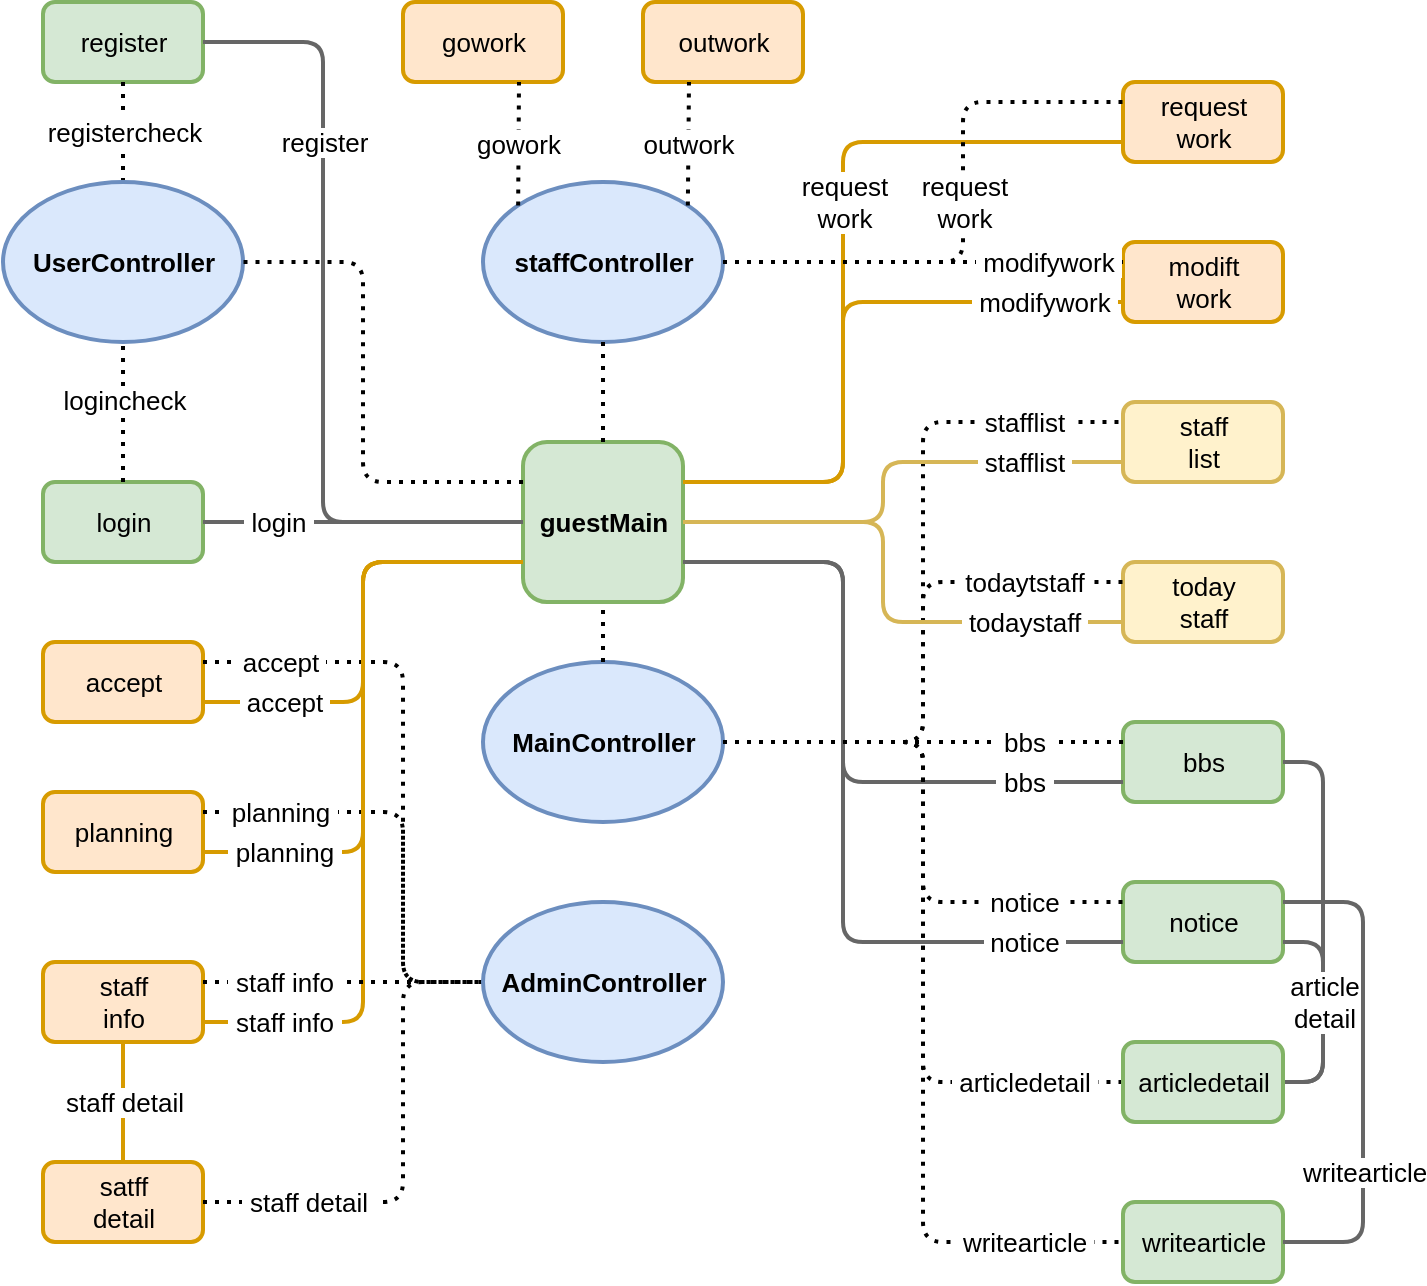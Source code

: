 <mxfile version="11.0.4" type="device"><diagram name="Antpeople" id="c7558073-3199-34d8-9f00-42111426c3f3"><mxGraphModel dx="3581" dy="1460" grid="1" gridSize="10" guides="1" tooltips="1" connect="1" arrows="1" fold="1" page="1" pageScale="1" pageWidth="826" pageHeight="1169" background="#ffffff" math="0" shadow="0"><root><mxCell id="0"/><mxCell id="1" parent="0"/><mxCell id="a_1RvsetC4PtcQDAW9_A-1" value="staffController" style="ellipse;whiteSpace=wrap;html=1;fillColor=#dae8fc;strokeColor=#6c8ebf;strokeWidth=2;fontStyle=1;fontSize=13;" parent="1" vertex="1"><mxGeometry x="-513.5" y="330" width="120" height="80" as="geometry"/></mxCell><mxCell id="a_1RvsetC4PtcQDAW9_A-2" value="login" style="rounded=1;whiteSpace=wrap;html=1;fillColor=#d5e8d4;strokeColor=#82b366;strokeWidth=2;fontStyle=0;fontSize=13;" parent="1" vertex="1"><mxGeometry x="-733.5" y="480" width="80" height="40" as="geometry"/></mxCell><mxCell id="a_1RvsetC4PtcQDAW9_A-3" value="register" style="rounded=1;whiteSpace=wrap;html=1;fillColor=#d5e8d4;strokeColor=#82b366;strokeWidth=2;fontStyle=0;fontSize=13;" parent="1" vertex="1"><mxGeometry x="-733.5" y="240" width="80" height="40" as="geometry"/></mxCell><mxCell id="a_1RvsetC4PtcQDAW9_A-5" value="guestMain" style="rounded=1;whiteSpace=wrap;html=1;fillColor=#d5e8d4;strokeColor=#82b366;strokeWidth=2;fontStyle=1;fontSize=13;" parent="1" vertex="1"><mxGeometry x="-493.5" y="460" width="80" height="80" as="geometry"/></mxCell><mxCell id="a_1RvsetC4PtcQDAW9_A-6" value="staff&lt;br style=&quot;font-size: 13px;&quot;&gt;list" style="rounded=1;whiteSpace=wrap;html=1;fillColor=#fff2cc;strokeColor=#d6b656;strokeWidth=2;fontStyle=0;fontSize=13;" parent="1" vertex="1"><mxGeometry x="-193.5" y="440" width="80" height="40" as="geometry"/></mxCell><mxCell id="a_1RvsetC4PtcQDAW9_A-7" value="today&lt;br style=&quot;font-size: 13px;&quot;&gt;staff" style="rounded=1;whiteSpace=wrap;html=1;fillColor=#fff2cc;strokeColor=#d6b656;strokeWidth=2;fontStyle=0;fontSize=13;" parent="1" vertex="1"><mxGeometry x="-193.5" y="520" width="80" height="40" as="geometry"/></mxCell><mxCell id="a_1RvsetC4PtcQDAW9_A-8" value="bbs" style="rounded=1;whiteSpace=wrap;html=1;fillColor=#d5e8d4;strokeColor=#82b366;strokeWidth=2;fontStyle=0;fontSize=13;" parent="1" vertex="1"><mxGeometry x="-193.5" y="600" width="80" height="40" as="geometry"/></mxCell><mxCell id="a_1RvsetC4PtcQDAW9_A-9" value="notice" style="rounded=1;whiteSpace=wrap;html=1;fillColor=#d5e8d4;strokeColor=#82b366;strokeWidth=2;fontStyle=0;fontSize=13;" parent="1" vertex="1"><mxGeometry x="-193.5" y="680" width="80" height="40" as="geometry"/></mxCell><mxCell id="a_1RvsetC4PtcQDAW9_A-10" value="&amp;nbsp;stafflist&amp;nbsp;" style="endArrow=none;dashed=1;html=1;entryX=0;entryY=0.25;entryDx=0;entryDy=0;exitX=1;exitY=0.5;exitDx=0;exitDy=0;dashPattern=1 2;strokeWidth=2;fontStyle=0;fontSize=13;" parent="1" source="a_1RvsetC4PtcQDAW9_A-35" target="a_1RvsetC4PtcQDAW9_A-6" edge="1"><mxGeometry x="0.722" width="50" height="50" relative="1" as="geometry"><mxPoint x="-753.5" y="730" as="sourcePoint"/><mxPoint x="-703.5" y="680" as="targetPoint"/><Array as="points"><mxPoint x="-293.5" y="610"/><mxPoint x="-293.5" y="450"/></Array><mxPoint as="offset"/></mxGeometry></mxCell><mxCell id="a_1RvsetC4PtcQDAW9_A-11" value="" style="endArrow=none;dashed=1;html=1;entryX=0.5;entryY=1;entryDx=0;entryDy=0;exitX=0.5;exitY=0;exitDx=0;exitDy=0;dashPattern=1 2;strokeWidth=2;fontStyle=0;fontSize=13;" parent="1" source="a_1RvsetC4PtcQDAW9_A-5" target="a_1RvsetC4PtcQDAW9_A-1" edge="1"><mxGeometry width="50" height="50" relative="1" as="geometry"><mxPoint x="-753.5" y="730" as="sourcePoint"/><mxPoint x="-703.5" y="680" as="targetPoint"/></mxGeometry></mxCell><mxCell id="a_1RvsetC4PtcQDAW9_A-12" value="&amp;nbsp;todaytstaff&amp;nbsp;" style="endArrow=none;dashed=1;html=1;entryX=0;entryY=0.25;entryDx=0;entryDy=0;exitX=1;exitY=0.5;exitDx=0;exitDy=0;dashPattern=1 2;strokeWidth=2;fontStyle=0;fontSize=13;" parent="1" source="a_1RvsetC4PtcQDAW9_A-35" target="a_1RvsetC4PtcQDAW9_A-7" edge="1"><mxGeometry x="0.643" width="50" height="50" relative="1" as="geometry"><mxPoint x="-383.5" y="389.759" as="sourcePoint"/><mxPoint x="-183.5" y="280.103" as="targetPoint"/><Array as="points"><mxPoint x="-293.5" y="610"/><mxPoint x="-293.5" y="530"/></Array><mxPoint as="offset"/></mxGeometry></mxCell><mxCell id="a_1RvsetC4PtcQDAW9_A-13" value="&amp;nbsp;bbs&amp;nbsp;" style="endArrow=none;dashed=1;html=1;entryX=0;entryY=0.25;entryDx=0;entryDy=0;exitX=1;exitY=0.5;exitDx=0;exitDy=0;dashPattern=1 2;strokeWidth=2;fontStyle=0;fontSize=13;" parent="1" source="a_1RvsetC4PtcQDAW9_A-35" target="a_1RvsetC4PtcQDAW9_A-8" edge="1"><mxGeometry x="0.5" width="50" height="50" relative="1" as="geometry"><mxPoint x="-383.5" y="389.759" as="sourcePoint"/><mxPoint x="-183.5" y="400.103" as="targetPoint"/><Array as="points"/><mxPoint as="offset"/></mxGeometry></mxCell><mxCell id="a_1RvsetC4PtcQDAW9_A-14" value="&amp;nbsp;notice&amp;nbsp;" style="endArrow=none;dashed=1;html=1;entryX=0;entryY=0.25;entryDx=0;entryDy=0;exitX=1;exitY=0.5;exitDx=0;exitDy=0;dashPattern=1 2;strokeWidth=2;fontStyle=0;fontSize=13;" parent="1" source="a_1RvsetC4PtcQDAW9_A-35" target="a_1RvsetC4PtcQDAW9_A-9" edge="1"><mxGeometry x="0.643" width="50" height="50" relative="1" as="geometry"><mxPoint x="-383.5" y="389.759" as="sourcePoint"/><mxPoint x="-183.5" y="520.103" as="targetPoint"/><Array as="points"><mxPoint x="-293.5" y="610"/><mxPoint x="-293.5" y="690"/></Array><mxPoint as="offset"/></mxGeometry></mxCell><mxCell id="a_1RvsetC4PtcQDAW9_A-15" value="registercheck" style="endArrow=none;dashed=1;html=1;entryX=0.5;entryY=0;entryDx=0;entryDy=0;exitX=0.5;exitY=1;exitDx=0;exitDy=0;dashPattern=1 2;strokeWidth=2;fontStyle=0;fontSize=13;" parent="1" source="a_1RvsetC4PtcQDAW9_A-3" target="a_1RvsetC4PtcQDAW9_A-33" edge="1"><mxGeometry width="50" height="50" relative="1" as="geometry"><mxPoint x="-753.5" y="650" as="sourcePoint"/><mxPoint x="-703.5" y="600" as="targetPoint"/><Array as="points"/><mxPoint as="offset"/></mxGeometry></mxCell><mxCell id="a_1RvsetC4PtcQDAW9_A-16" value="logincheck" style="endArrow=none;dashed=1;html=1;exitX=0.5;exitY=0;exitDx=0;exitDy=0;entryX=0.5;entryY=1;entryDx=0;entryDy=0;dashPattern=1 2;strokeWidth=2;fontStyle=0;fontSize=13;" parent="1" source="a_1RvsetC4PtcQDAW9_A-2" target="a_1RvsetC4PtcQDAW9_A-33" edge="1"><mxGeometry x="0.167" width="50" height="50" relative="1" as="geometry"><mxPoint x="-753.5" y="650" as="sourcePoint"/><mxPoint x="-703.5" y="600" as="targetPoint"/><Array as="points"/><mxPoint as="offset"/></mxGeometry></mxCell><mxCell id="a_1RvsetC4PtcQDAW9_A-17" value="&amp;nbsp;login&amp;nbsp;" style="endArrow=none;html=1;exitX=1;exitY=0.5;exitDx=0;exitDy=0;rounded=1;strokeWidth=2;entryX=0;entryY=0.5;entryDx=0;entryDy=0;fontStyle=0;fontSize=13;jumpSize=6;fillColor=#f5f5f5;strokeColor=#666666;" parent="1" source="a_1RvsetC4PtcQDAW9_A-2" target="a_1RvsetC4PtcQDAW9_A-5" edge="1"><mxGeometry x="-0.529" width="50" height="50" relative="1" as="geometry"><mxPoint x="-783.5" y="445" as="sourcePoint"/><mxPoint x="-536.5" y="420" as="targetPoint"/><Array as="points"/><mxPoint as="offset"/></mxGeometry></mxCell><mxCell id="a_1RvsetC4PtcQDAW9_A-18" value="register" style="endArrow=none;html=1;exitX=1;exitY=0.5;exitDx=0;exitDy=0;entryX=0;entryY=0.5;entryDx=0;entryDy=0;rounded=1;strokeWidth=2;fontStyle=0;fontSize=13;jumpSize=6;fillColor=#f5f5f5;strokeColor=#666666;" parent="1" source="a_1RvsetC4PtcQDAW9_A-3" target="a_1RvsetC4PtcQDAW9_A-5" edge="1"><mxGeometry x="-0.451" width="50" height="50" relative="1" as="geometry"><mxPoint x="-793.5" y="650" as="sourcePoint"/><mxPoint x="-533.5" y="420" as="targetPoint"/><Array as="points"><mxPoint x="-593.5" y="260"/><mxPoint x="-593.5" y="500"/></Array><mxPoint as="offset"/></mxGeometry></mxCell><mxCell id="a_1RvsetC4PtcQDAW9_A-19" value="&amp;nbsp;todaystaff&amp;nbsp;" style="endArrow=none;html=1;strokeWidth=2;entryX=0;entryY=0.75;entryDx=0;entryDy=0;exitX=1;exitY=0.5;exitDx=0;exitDy=0;fillColor=#fff2cc;strokeColor=#d6b656;fontStyle=0;fontSize=13;" parent="1" source="a_1RvsetC4PtcQDAW9_A-5" target="a_1RvsetC4PtcQDAW9_A-7" edge="1"><mxGeometry x="0.63" width="50" height="50" relative="1" as="geometry"><mxPoint x="-353.5" y="580" as="sourcePoint"/><mxPoint x="-303.5" y="530" as="targetPoint"/><Array as="points"><mxPoint x="-313.5" y="500"/><mxPoint x="-313.5" y="550"/></Array><mxPoint as="offset"/></mxGeometry></mxCell><mxCell id="a_1RvsetC4PtcQDAW9_A-20" value="&amp;nbsp;notice&amp;nbsp;" style="endArrow=none;html=1;strokeWidth=2;exitX=1;exitY=0.75;exitDx=0;exitDy=0;entryX=0;entryY=0.75;entryDx=0;entryDy=0;fontStyle=0;fontSize=13;jumpSize=6;fillColor=#f5f5f5;strokeColor=#666666;" parent="1" source="a_1RvsetC4PtcQDAW9_A-5" target="a_1RvsetC4PtcQDAW9_A-9" edge="1"><mxGeometry x="0.756" width="50" height="50" relative="1" as="geometry"><mxPoint x="-353.5" y="580" as="sourcePoint"/><mxPoint x="-303.5" y="530" as="targetPoint"/><Array as="points"><mxPoint x="-333.5" y="520"/><mxPoint x="-333.5" y="710"/></Array><mxPoint as="offset"/></mxGeometry></mxCell><mxCell id="a_1RvsetC4PtcQDAW9_A-21" value="gowork" style="rounded=1;whiteSpace=wrap;html=1;fillColor=#ffe6cc;strokeColor=#d79b00;strokeWidth=2;fontStyle=0;fontSize=13;" parent="1" vertex="1"><mxGeometry x="-553.5" y="240" width="80" height="40" as="geometry"/></mxCell><mxCell id="a_1RvsetC4PtcQDAW9_A-22" value="outwork" style="rounded=1;whiteSpace=wrap;html=1;fillColor=#ffe6cc;strokeColor=#d79b00;strokeWidth=2;fontStyle=0;fontSize=13;" parent="1" vertex="1"><mxGeometry x="-433.5" y="240" width="80" height="40" as="geometry"/></mxCell><mxCell id="a_1RvsetC4PtcQDAW9_A-23" value="gowork" style="endArrow=none;dashed=1;html=1;strokeWidth=2;exitX=0;exitY=0;exitDx=0;exitDy=0;dashPattern=1 2;fontStyle=0;fontSize=13;" parent="1" source="a_1RvsetC4PtcQDAW9_A-1" edge="1"><mxGeometry width="50" height="50" relative="1" as="geometry"><mxPoint x="-493.5" y="300" as="sourcePoint"/><mxPoint x="-495.5" y="280" as="targetPoint"/></mxGeometry></mxCell><mxCell id="a_1RvsetC4PtcQDAW9_A-24" value="outwork" style="endArrow=none;dashed=1;html=1;strokeWidth=2;exitX=1;exitY=0;exitDx=0;exitDy=0;dashPattern=1 2;fontStyle=0;fontSize=13;" parent="1" source="a_1RvsetC4PtcQDAW9_A-1" edge="1"><mxGeometry width="50" height="50" relative="1" as="geometry"><mxPoint x="-483.5" y="310" as="sourcePoint"/><mxPoint x="-410.5" y="280" as="targetPoint"/><Array as="points"/></mxGeometry></mxCell><mxCell id="a_1RvsetC4PtcQDAW9_A-25" value="request&lt;br style=&quot;font-size: 13px;&quot;&gt;work" style="rounded=1;whiteSpace=wrap;html=1;fillColor=#ffe6cc;strokeColor=#d79b00;strokeWidth=2;fontStyle=0;fontSize=13;" parent="1" vertex="1"><mxGeometry x="-193.5" y="280" width="80" height="40" as="geometry"/></mxCell><mxCell id="a_1RvsetC4PtcQDAW9_A-26" value="modift&lt;br style=&quot;font-size: 13px;&quot;&gt;work" style="rounded=1;whiteSpace=wrap;html=1;fillColor=#ffe6cc;strokeColor=#d79b00;strokeWidth=2;fontStyle=0;fontSize=13;" parent="1" vertex="1"><mxGeometry x="-193.5" y="360" width="80" height="40" as="geometry"/></mxCell><mxCell id="a_1RvsetC4PtcQDAW9_A-27" value="request&lt;br&gt;work" style="endArrow=none;html=1;strokeWidth=2;exitX=1;exitY=0.25;exitDx=0;exitDy=0;entryX=0;entryY=0.75;entryDx=0;entryDy=0;fillColor=#ffe6cc;strokeColor=#d79b00;fontStyle=0;fontSize=13;" parent="1" source="a_1RvsetC4PtcQDAW9_A-5" target="a_1RvsetC4PtcQDAW9_A-25" edge="1"><mxGeometry x="0.128" width="50" height="50" relative="1" as="geometry"><mxPoint x="-323.5" y="234" as="sourcePoint"/><mxPoint x="-273.5" y="184" as="targetPoint"/><Array as="points"><mxPoint x="-333.5" y="480"/><mxPoint x="-333.5" y="310"/></Array><mxPoint as="offset"/></mxGeometry></mxCell><mxCell id="a_1RvsetC4PtcQDAW9_A-28" value="&amp;nbsp;modifywork&amp;nbsp;" style="endArrow=none;dashed=1;html=1;strokeWidth=2;entryX=0;entryY=0.25;entryDx=0;entryDy=0;exitX=1;exitY=0.5;exitDx=0;exitDy=0;dashPattern=1 2;fontStyle=0;fontSize=13;" parent="1" source="a_1RvsetC4PtcQDAW9_A-1" target="a_1RvsetC4PtcQDAW9_A-26" edge="1"><mxGeometry x="0.619" width="50" height="50" relative="1" as="geometry"><mxPoint x="-323.5" y="304" as="sourcePoint"/><mxPoint x="-273.5" y="254" as="targetPoint"/><Array as="points"><mxPoint x="-273.5" y="370"/></Array><mxPoint as="offset"/></mxGeometry></mxCell><mxCell id="a_1RvsetC4PtcQDAW9_A-29" value="&amp;nbsp;modifywork&amp;nbsp;" style="endArrow=none;html=1;strokeWidth=2;exitX=1;exitY=0.25;exitDx=0;exitDy=0;entryX=0;entryY=0.75;entryDx=0;entryDy=0;fillColor=#ffe6cc;strokeColor=#d79b00;fontStyle=0;fontSize=13;" parent="1" source="a_1RvsetC4PtcQDAW9_A-5" target="a_1RvsetC4PtcQDAW9_A-26" edge="1"><mxGeometry x="0.742" width="50" height="50" relative="1" as="geometry"><mxPoint x="-313.5" y="244" as="sourcePoint"/><mxPoint x="-263.5" y="194" as="targetPoint"/><Array as="points"><mxPoint x="-333.5" y="480"/><mxPoint x="-333.5" y="390"/></Array><mxPoint as="offset"/></mxGeometry></mxCell><mxCell id="a_1RvsetC4PtcQDAW9_A-30" value="request&lt;br&gt;work" style="endArrow=none;dashed=1;html=1;strokeWidth=2;entryX=0;entryY=0.25;entryDx=0;entryDy=0;exitX=1;exitY=0.5;exitDx=0;exitDy=0;dashPattern=1 2;fontStyle=0;fontSize=13;" parent="1" source="a_1RvsetC4PtcQDAW9_A-1" target="a_1RvsetC4PtcQDAW9_A-25" edge="1"><mxGeometry x="-0.143" y="30" width="50" height="50" relative="1" as="geometry"><mxPoint x="-313.5" y="314" as="sourcePoint"/><mxPoint x="-263.5" y="264" as="targetPoint"/><Array as="points"><mxPoint x="-273.5" y="370"/><mxPoint x="-273.5" y="290"/></Array><mxPoint x="30" y="-30" as="offset"/></mxGeometry></mxCell><mxCell id="a_1RvsetC4PtcQDAW9_A-31" value="&amp;nbsp;stafflist&amp;nbsp;" style="endArrow=none;html=1;strokeWidth=2;entryX=0;entryY=0.75;entryDx=0;entryDy=0;exitX=1;exitY=0.5;exitDx=0;exitDy=0;fillColor=#fff2cc;strokeColor=#d6b656;fontStyle=0;fontSize=13;" parent="1" source="a_1RvsetC4PtcQDAW9_A-5" target="a_1RvsetC4PtcQDAW9_A-6" edge="1"><mxGeometry x="0.6" width="50" height="50" relative="1" as="geometry"><mxPoint x="-413.5" y="500" as="sourcePoint"/><mxPoint x="-193.5" y="410" as="targetPoint"/><Array as="points"><mxPoint x="-313.5" y="500"/><mxPoint x="-313.5" y="470"/></Array><mxPoint as="offset"/></mxGeometry></mxCell><mxCell id="a_1RvsetC4PtcQDAW9_A-32" value="&amp;nbsp;bbs&amp;nbsp;" style="endArrow=none;html=1;strokeWidth=2;entryX=0;entryY=0.75;entryDx=0;entryDy=0;exitX=1;exitY=0.75;exitDx=0;exitDy=0;fontStyle=0;fontSize=13;jumpSize=6;fillColor=#f5f5f5;strokeColor=#666666;" parent="1" source="a_1RvsetC4PtcQDAW9_A-5" target="a_1RvsetC4PtcQDAW9_A-8" edge="1"><mxGeometry x="0.697" width="50" height="50" relative="1" as="geometry"><mxPoint x="-413.5" y="500" as="sourcePoint"/><mxPoint x="-193.5" y="570" as="targetPoint"/><Array as="points"><mxPoint x="-333.5" y="520"/><mxPoint x="-333.5" y="630"/></Array><mxPoint as="offset"/></mxGeometry></mxCell><mxCell id="a_1RvsetC4PtcQDAW9_A-33" value="UserController" style="ellipse;whiteSpace=wrap;html=1;fillColor=#dae8fc;strokeColor=#6c8ebf;strokeWidth=2;fontStyle=1;fontSize=13;" parent="1" vertex="1"><mxGeometry x="-753.5" y="330" width="120" height="80" as="geometry"/></mxCell><mxCell id="a_1RvsetC4PtcQDAW9_A-34" value="" style="endArrow=none;dashed=1;html=1;entryX=1;entryY=0.5;entryDx=0;entryDy=0;exitX=0;exitY=0.25;exitDx=0;exitDy=0;dashPattern=1 2;strokeWidth=2;fontStyle=0;fontSize=13;" parent="1" source="a_1RvsetC4PtcQDAW9_A-5" target="a_1RvsetC4PtcQDAW9_A-33" edge="1"><mxGeometry width="50" height="50" relative="1" as="geometry"><mxPoint x="-533.5" y="400" as="sourcePoint"/><mxPoint x="-483.5" y="350" as="targetPoint"/><Array as="points"><mxPoint x="-573.5" y="480"/><mxPoint x="-573.5" y="370"/></Array></mxGeometry></mxCell><mxCell id="a_1RvsetC4PtcQDAW9_A-35" value="MainController" style="ellipse;whiteSpace=wrap;html=1;fillColor=#dae8fc;strokeColor=#6c8ebf;strokeWidth=2;fontStyle=1;fontSize=13;" parent="1" vertex="1"><mxGeometry x="-513.5" y="570" width="120" height="80" as="geometry"/></mxCell><mxCell id="a_1RvsetC4PtcQDAW9_A-36" value="" style="endArrow=none;dashed=1;html=1;strokeWidth=2;entryX=0.5;entryY=1;entryDx=0;entryDy=0;exitX=0.5;exitY=0;exitDx=0;exitDy=0;dashPattern=1 2;fontStyle=0;fontSize=13;" parent="1" source="a_1RvsetC4PtcQDAW9_A-35" target="a_1RvsetC4PtcQDAW9_A-5" edge="1"><mxGeometry width="50" height="50" relative="1" as="geometry"><mxPoint x="-783.5" y="790" as="sourcePoint"/><mxPoint x="-733.5" y="740" as="targetPoint"/></mxGeometry></mxCell><mxCell id="a_1RvsetC4PtcQDAW9_A-37" value="staff&lt;br style=&quot;font-size: 13px;&quot;&gt;info" style="rounded=1;whiteSpace=wrap;html=1;fillColor=#ffe6cc;strokeColor=#d79b00;strokeWidth=2;fontStyle=0;fontSize=13;" parent="1" vertex="1"><mxGeometry x="-733.5" y="720" width="80" height="40" as="geometry"/></mxCell><mxCell id="a_1RvsetC4PtcQDAW9_A-38" value="planning" style="rounded=1;whiteSpace=wrap;html=1;fillColor=#ffe6cc;strokeColor=#d79b00;strokeWidth=2;fontStyle=0;fontSize=13;" parent="1" vertex="1"><mxGeometry x="-733.5" y="635" width="80" height="40" as="geometry"/></mxCell><mxCell id="a_1RvsetC4PtcQDAW9_A-39" value="accept" style="rounded=1;whiteSpace=wrap;html=1;fillColor=#ffe6cc;strokeColor=#d79b00;strokeWidth=2;fontStyle=0;fontSize=13;" parent="1" vertex="1"><mxGeometry x="-733.5" y="560" width="80" height="40" as="geometry"/></mxCell><mxCell id="a_1RvsetC4PtcQDAW9_A-40" value="satff&lt;br style=&quot;font-size: 13px;&quot;&gt;detail" style="rounded=1;whiteSpace=wrap;html=1;fillColor=#ffe6cc;strokeColor=#d79b00;strokeWidth=2;fontStyle=0;fontSize=13;" parent="1" vertex="1"><mxGeometry x="-733.5" y="820" width="80" height="40" as="geometry"/></mxCell><mxCell id="a_1RvsetC4PtcQDAW9_A-41" value="&amp;nbsp;accept&amp;nbsp;" style="endArrow=none;html=1;strokeWidth=2;entryX=0;entryY=0.75;entryDx=0;entryDy=0;exitX=1;exitY=0.75;exitDx=0;exitDy=0;fillColor=#ffe6cc;strokeColor=#d79b00;fontStyle=0;fontSize=13;" parent="1" source="a_1RvsetC4PtcQDAW9_A-39" target="a_1RvsetC4PtcQDAW9_A-5" edge="1"><mxGeometry x="-0.652" width="50" height="50" relative="1" as="geometry"><mxPoint x="-613.5" y="710" as="sourcePoint"/><mxPoint x="-563.5" y="660" as="targetPoint"/><Array as="points"><mxPoint x="-573.5" y="590"/><mxPoint x="-573.5" y="520"/></Array><mxPoint as="offset"/></mxGeometry></mxCell><mxCell id="a_1RvsetC4PtcQDAW9_A-42" value="&amp;nbsp;planning&amp;nbsp;" style="endArrow=none;dashed=1;html=1;strokeWidth=2;entryX=0;entryY=0.5;entryDx=0;entryDy=0;exitX=1;exitY=0.25;exitDx=0;exitDy=0;dashPattern=1 2;fontStyle=0;fontSize=13;" parent="1" source="a_1RvsetC4PtcQDAW9_A-38" target="a_1RvsetC4PtcQDAW9_A-49" edge="1"><mxGeometry x="-0.66" width="50" height="50" relative="1" as="geometry"><mxPoint x="-613.5" y="760" as="sourcePoint"/><mxPoint x="-563.5" y="710" as="targetPoint"/><Array as="points"><mxPoint x="-553.5" y="645"/><mxPoint x="-553.5" y="730"/></Array><mxPoint as="offset"/></mxGeometry></mxCell><mxCell id="a_1RvsetC4PtcQDAW9_A-43" value="&amp;nbsp;planning&amp;nbsp;" style="endArrow=none;html=1;strokeWidth=2;entryX=0;entryY=0.75;entryDx=0;entryDy=0;exitX=1;exitY=0.75;exitDx=0;exitDy=0;fillColor=#ffe6cc;strokeColor=#d79b00;fontStyle=0;fontSize=13;" parent="1" source="a_1RvsetC4PtcQDAW9_A-38" target="a_1RvsetC4PtcQDAW9_A-5" edge="1"><mxGeometry x="-0.738" width="50" height="50" relative="1" as="geometry"><mxPoint x="-603.5" y="720" as="sourcePoint"/><mxPoint x="-553.5" y="670" as="targetPoint"/><Array as="points"><mxPoint x="-573.5" y="665"/><mxPoint x="-573.5" y="520"/></Array><mxPoint as="offset"/></mxGeometry></mxCell><mxCell id="a_1RvsetC4PtcQDAW9_A-44" value="&amp;nbsp;accept&amp;nbsp;" style="endArrow=none;dashed=1;html=1;strokeWidth=2;exitX=1;exitY=0.25;exitDx=0;exitDy=0;entryX=0;entryY=0.5;entryDx=0;entryDy=0;dashPattern=1 2;fontStyle=0;fontSize=13;" parent="1" source="a_1RvsetC4PtcQDAW9_A-39" target="a_1RvsetC4PtcQDAW9_A-49" edge="1"><mxGeometry x="-0.742" width="50" height="50" relative="1" as="geometry"><mxPoint x="-603.5" y="770" as="sourcePoint"/><mxPoint x="-553.5" y="720" as="targetPoint"/><Array as="points"><mxPoint x="-553.5" y="570"/><mxPoint x="-553.5" y="730"/></Array><mxPoint as="offset"/></mxGeometry></mxCell><mxCell id="a_1RvsetC4PtcQDAW9_A-45" value="&amp;nbsp;staff info&amp;nbsp;" style="endArrow=none;html=1;strokeWidth=2;entryX=0;entryY=0.75;entryDx=0;entryDy=0;exitX=1;exitY=0.75;exitDx=0;exitDy=0;fillColor=#ffe6cc;strokeColor=#d79b00;fontStyle=0;fontSize=13;" parent="1" source="a_1RvsetC4PtcQDAW9_A-37" target="a_1RvsetC4PtcQDAW9_A-5" edge="1"><mxGeometry x="-0.795" width="50" height="50" relative="1" as="geometry"><mxPoint x="-593.5" y="730" as="sourcePoint"/><mxPoint x="-543.5" y="680" as="targetPoint"/><Array as="points"><mxPoint x="-573.5" y="750"/><mxPoint x="-573.5" y="520"/></Array><mxPoint as="offset"/></mxGeometry></mxCell><mxCell id="a_1RvsetC4PtcQDAW9_A-46" value="&amp;nbsp;staff info&amp;nbsp;" style="endArrow=none;dashed=1;html=1;strokeWidth=2;entryX=0;entryY=0.5;entryDx=0;entryDy=0;exitX=1;exitY=0.25;exitDx=0;exitDy=0;dashPattern=1 2;fontStyle=0;fontSize=13;" parent="1" source="a_1RvsetC4PtcQDAW9_A-37" target="a_1RvsetC4PtcQDAW9_A-49" edge="1"><mxGeometry x="0.429" y="-60" width="50" height="50" relative="1" as="geometry"><mxPoint x="-593.5" y="780" as="sourcePoint"/><mxPoint x="-543.5" y="730" as="targetPoint"/><Array as="points"><mxPoint x="-553.5" y="730"/></Array><mxPoint x="-60" y="-60" as="offset"/></mxGeometry></mxCell><mxCell id="a_1RvsetC4PtcQDAW9_A-47" value="staff detail" style="endArrow=none;html=1;strokeWidth=2;exitX=0.5;exitY=1;exitDx=0;exitDy=0;fillColor=#ffe6cc;strokeColor=#d79b00;entryX=0.5;entryY=0;entryDx=0;entryDy=0;fontStyle=0;fontSize=13;" parent="1" source="a_1RvsetC4PtcQDAW9_A-37" target="a_1RvsetC4PtcQDAW9_A-40" edge="1"><mxGeometry width="50" height="50" relative="1" as="geometry"><mxPoint x="-583.5" y="740" as="sourcePoint"/><mxPoint x="-623.5" y="800" as="targetPoint"/><Array as="points"><mxPoint x="-693.5" y="780"/></Array><mxPoint as="offset"/></mxGeometry></mxCell><mxCell id="a_1RvsetC4PtcQDAW9_A-48" value="&amp;nbsp;staff detail&amp;nbsp;" style="endArrow=none;dashed=1;html=1;strokeWidth=2;exitX=1;exitY=0.5;exitDx=0;exitDy=0;entryX=0;entryY=0.5;entryDx=0;entryDy=0;dashPattern=1 2;fontStyle=0;fontSize=13;" parent="1" source="a_1RvsetC4PtcQDAW9_A-40" target="a_1RvsetC4PtcQDAW9_A-49" edge="1"><mxGeometry x="-0.583" width="50" height="50" relative="1" as="geometry"><mxPoint x="-583.5" y="790" as="sourcePoint"/><mxPoint x="-513.5" y="680" as="targetPoint"/><Array as="points"><mxPoint x="-553.5" y="840"/><mxPoint x="-553.5" y="730"/></Array><mxPoint as="offset"/></mxGeometry></mxCell><mxCell id="a_1RvsetC4PtcQDAW9_A-49" value="AdminController" style="ellipse;whiteSpace=wrap;html=1;fillColor=#dae8fc;strokeColor=#6c8ebf;strokeWidth=2;fontStyle=1;fontSize=13;" parent="1" vertex="1"><mxGeometry x="-513.5" y="690" width="120" height="80" as="geometry"/></mxCell><mxCell id="lQ2ltXr9PRCqVywLXfoR-3" value="&amp;nbsp;articledetail&amp;nbsp;" style="endArrow=none;dashed=1;html=1;entryX=0;entryY=0.5;entryDx=0;entryDy=0;exitX=1;exitY=0.5;exitDx=0;exitDy=0;dashPattern=1 2;strokeWidth=2;fontStyle=0;fontSize=13;" parent="1" source="a_1RvsetC4PtcQDAW9_A-35" edge="1"><mxGeometry x="0.73" width="50" height="50" relative="1" as="geometry"><mxPoint x="-393.5" y="710" as="sourcePoint"/><mxPoint x="-193.5" y="780" as="targetPoint"/><Array as="points"><mxPoint x="-293.5" y="610"/><mxPoint x="-293.5" y="780"/></Array><mxPoint as="offset"/></mxGeometry></mxCell><mxCell id="lQ2ltXr9PRCqVywLXfoR-4" value="article&lt;br&gt;detail" style="endArrow=none;html=1;strokeWidth=2;exitX=1;exitY=0.5;exitDx=0;exitDy=0;entryX=1;entryY=0.5;entryDx=0;entryDy=0;fontStyle=0;fontSize=13;jumpSize=6;fillColor=#f5f5f5;strokeColor=#666666;" parent="1" source="a_1RvsetC4PtcQDAW9_A-8" edge="1"><mxGeometry x="0.4" width="50" height="50" relative="1" as="geometry"><mxPoint x="-193.5" y="605" as="sourcePoint"/><mxPoint x="-113.5" y="780" as="targetPoint"/><Array as="points"><mxPoint x="-93.5" y="620"/><mxPoint x="-93.5" y="780"/></Array><mxPoint as="offset"/></mxGeometry></mxCell><mxCell id="lQ2ltXr9PRCqVywLXfoR-7" value="article&lt;br&gt;detail" style="endArrow=none;html=1;strokeWidth=2;exitX=1;exitY=0.75;exitDx=0;exitDy=0;entryX=1;entryY=0.5;entryDx=0;entryDy=0;fontStyle=0;fontSize=13;jumpSize=6;fillColor=#f5f5f5;strokeColor=#666666;" parent="1" source="a_1RvsetC4PtcQDAW9_A-9" edge="1"><mxGeometry x="-0.091" width="50" height="50" relative="1" as="geometry"><mxPoint x="-63.5" y="655" as="sourcePoint"/><mxPoint x="-113.5" y="780" as="targetPoint"/><Array as="points"><mxPoint x="-93.5" y="710"/><mxPoint x="-93.5" y="780"/></Array><mxPoint as="offset"/></mxGeometry></mxCell><mxCell id="lQ2ltXr9PRCqVywLXfoR-8" value="writearticle" style="rounded=1;whiteSpace=wrap;html=1;fillColor=#d5e8d4;strokeColor=#82b366;strokeWidth=2;fontStyle=0;fontSize=13;" parent="1" vertex="1"><mxGeometry x="-193.5" y="840" width="80" height="40" as="geometry"/></mxCell><mxCell id="lQ2ltXr9PRCqVywLXfoR-9" value="articledetail" style="rounded=1;whiteSpace=wrap;html=1;fillColor=#d5e8d4;strokeColor=#82b366;strokeWidth=2;fontStyle=0;fontSize=13;" parent="1" vertex="1"><mxGeometry x="-193.5" y="760" width="80" height="40" as="geometry"/></mxCell><mxCell id="lQ2ltXr9PRCqVywLXfoR-10" value="writearticle" style="endArrow=none;html=1;strokeWidth=2;entryX=1;entryY=0.5;entryDx=0;entryDy=0;exitX=1;exitY=0.25;exitDx=0;exitDy=0;fontStyle=0;fontSize=13;jumpSize=6;fillColor=#f5f5f5;strokeColor=#666666;" parent="1" source="a_1RvsetC4PtcQDAW9_A-9" edge="1"><mxGeometry x="0.4" width="50" height="50" relative="1" as="geometry"><mxPoint x="-113.5" y="690" as="sourcePoint"/><mxPoint x="-113.5" y="860" as="targetPoint"/><Array as="points"><mxPoint x="-73.5" y="690"/><mxPoint x="-73.5" y="860"/></Array><mxPoint as="offset"/></mxGeometry></mxCell><mxCell id="lQ2ltXr9PRCqVywLXfoR-11" value="&amp;nbsp;writearticle&amp;nbsp;" style="endArrow=none;dashed=1;html=1;entryX=0;entryY=0.5;entryDx=0;entryDy=0;exitX=1;exitY=0.5;exitDx=0;exitDy=0;dashPattern=1 2;strokeWidth=2;fontStyle=0;fontSize=13;" parent="1" source="a_1RvsetC4PtcQDAW9_A-35" target="lQ2ltXr9PRCqVywLXfoR-8" edge="1"><mxGeometry x="0.778" width="50" height="50" relative="1" as="geometry"><mxPoint x="-383.5" y="620" as="sourcePoint"/><mxPoint x="-183.5" y="790" as="targetPoint"/><Array as="points"><mxPoint x="-293.5" y="610"/><mxPoint x="-293.5" y="860"/></Array><mxPoint as="offset"/></mxGeometry></mxCell></root></mxGraphModel></diagram></mxfile>
